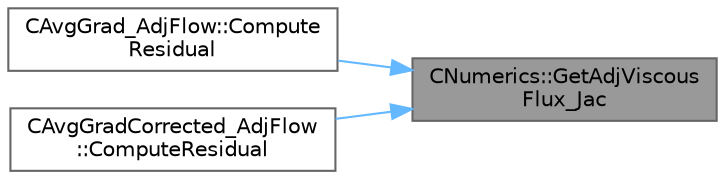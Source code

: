 digraph "CNumerics::GetAdjViscousFlux_Jac"
{
 // LATEX_PDF_SIZE
  bgcolor="transparent";
  edge [fontname=Helvetica,fontsize=10,labelfontname=Helvetica,labelfontsize=10];
  node [fontname=Helvetica,fontsize=10,shape=box,height=0.2,width=0.4];
  rankdir="RL";
  Node1 [id="Node000001",label="CNumerics::GetAdjViscous\lFlux_Jac",height=0.2,width=0.4,color="gray40", fillcolor="grey60", style="filled", fontcolor="black",tooltip="Compute viscous residual and jacobian."];
  Node1 -> Node2 [id="edge1_Node000001_Node000002",dir="back",color="steelblue1",style="solid",tooltip=" "];
  Node2 [id="Node000002",label="CAvgGrad_AdjFlow::Compute\lResidual",height=0.2,width=0.4,color="grey40", fillcolor="white", style="filled",URL="$classCAvgGrad__AdjFlow.html#aaf8a81428299b85f7e6a08c26389bae4",tooltip="Residual computation."];
  Node1 -> Node3 [id="edge2_Node000001_Node000003",dir="back",color="steelblue1",style="solid",tooltip=" "];
  Node3 [id="Node000003",label="CAvgGradCorrected_AdjFlow\l::ComputeResidual",height=0.2,width=0.4,color="grey40", fillcolor="white", style="filled",URL="$classCAvgGradCorrected__AdjFlow.html#a57c234e2f8ce58a578223d5b39c8bdf5",tooltip="Compute the adjoint flow viscous residual in a non-conservative way using an average of gradients and..."];
}

